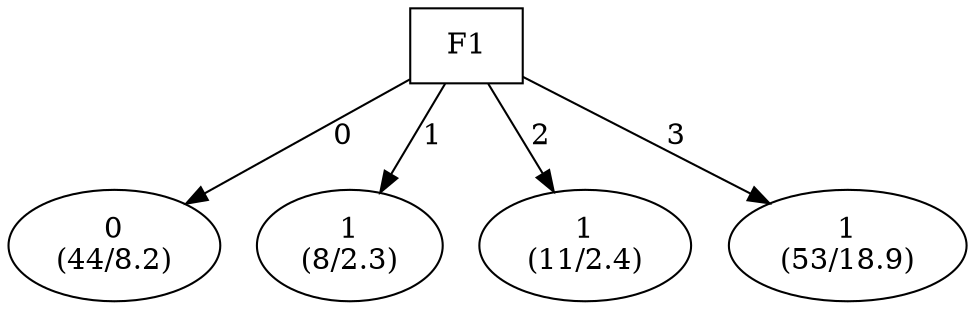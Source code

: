 digraph YaDT {
n0 [ shape=box, label="F1\n"]
n0 -> n1 [label="0"]
n1 [ shape=ellipse, label="0\n(44/8.2)"]
n0 -> n2 [label="1"]
n2 [ shape=ellipse, label="1\n(8/2.3)"]
n0 -> n3 [label="2"]
n3 [ shape=ellipse, label="1\n(11/2.4)"]
n0 -> n4 [label="3"]
n4 [ shape=ellipse, label="1\n(53/18.9)"]
}
